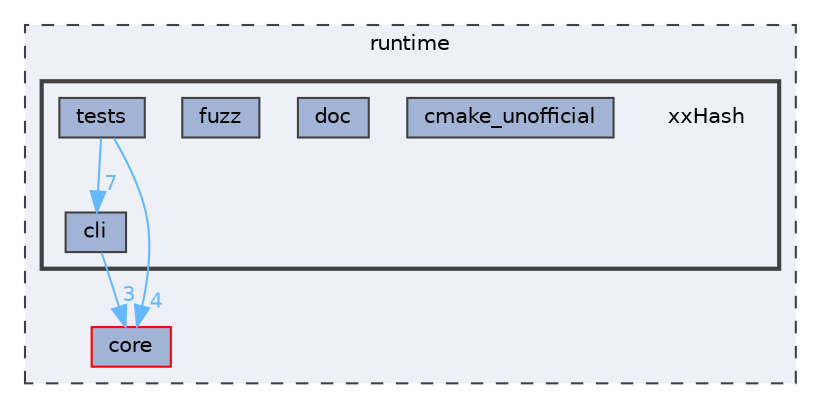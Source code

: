 digraph "runtime/xxHash"
{
 // LATEX_PDF_SIZE
  bgcolor="transparent";
  edge [fontname=Helvetica,fontsize=10,labelfontname=Helvetica,labelfontsize=10];
  node [fontname=Helvetica,fontsize=10,shape=box,height=0.2,width=0.4];
  compound=true
  subgraph clusterdir_cb031e414f281a658b23dddb30bb9d2c {
    graph [ bgcolor="#edf0f7", pencolor="grey25", label="runtime", fontname=Helvetica,fontsize=10 style="filled,dashed", URL="dir_cb031e414f281a658b23dddb30bb9d2c.html",tooltip=""]
  dir_0b94c9ea5f3d98712a457061cc05ff83 [label="core", fillcolor="#a2b4d6", color="red", style="filled", URL="dir_0b94c9ea5f3d98712a457061cc05ff83.html",tooltip=""];
  subgraph clusterdir_843c3b0b2832283878bd005a5b7b0a32 {
    graph [ bgcolor="#edf0f7", pencolor="grey25", label="", fontname=Helvetica,fontsize=10 style="filled,bold", URL="dir_843c3b0b2832283878bd005a5b7b0a32.html",tooltip=""]
    dir_843c3b0b2832283878bd005a5b7b0a32 [shape=plaintext, label="xxHash"];
  dir_1dd0b8ee4a0a0044b1a08a1fa0f2836b [label="cli", fillcolor="#a2b4d6", color="grey25", style="filled", URL="dir_1dd0b8ee4a0a0044b1a08a1fa0f2836b.html",tooltip=""];
  dir_77b241fa334b1a496e7e69f73c5e28cd [label="cmake_unofficial", fillcolor="#a2b4d6", color="grey25", style="filled", URL="dir_77b241fa334b1a496e7e69f73c5e28cd.html",tooltip=""];
  dir_43719946888696fdb5d6753b2deb349e [label="doc", fillcolor="#a2b4d6", color="grey25", style="filled", URL="dir_43719946888696fdb5d6753b2deb349e.html",tooltip=""];
  dir_a6f2b00cf54332e4e79922feaf4bd016 [label="fuzz", fillcolor="#a2b4d6", color="grey25", style="filled", URL="dir_a6f2b00cf54332e4e79922feaf4bd016.html",tooltip=""];
  dir_295429af828a0fb363edf59f9db0238a [label="tests", fillcolor="#a2b4d6", color="grey25", style="filled", URL="dir_295429af828a0fb363edf59f9db0238a.html",tooltip=""];
  }
  }
  dir_1dd0b8ee4a0a0044b1a08a1fa0f2836b->dir_0b94c9ea5f3d98712a457061cc05ff83 [headlabel="3", labeldistance=1.5 headhref="dir_000016_000023.html" href="dir_000016_000023.html" color="steelblue1" fontcolor="steelblue1"];
  dir_295429af828a0fb363edf59f9db0238a->dir_0b94c9ea5f3d98712a457061cc05ff83 [headlabel="4", labeldistance=1.5 headhref="dir_000128_000023.html" href="dir_000128_000023.html" color="steelblue1" fontcolor="steelblue1"];
  dir_295429af828a0fb363edf59f9db0238a->dir_1dd0b8ee4a0a0044b1a08a1fa0f2836b [headlabel="7", labeldistance=1.5 headhref="dir_000128_000016.html" href="dir_000128_000016.html" color="steelblue1" fontcolor="steelblue1"];
}
